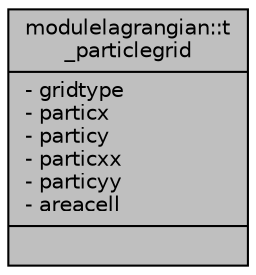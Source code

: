 digraph "modulelagrangian::t_particlegrid"
{
 // LATEX_PDF_SIZE
  edge [fontname="Helvetica",fontsize="10",labelfontname="Helvetica",labelfontsize="10"];
  node [fontname="Helvetica",fontsize="10",shape=record];
  Node1 [label="{modulelagrangian::t\l_particlegrid\n|- gridtype\l- particx\l- particy\l- particxx\l- particyy\l- areacell\l|}",height=0.2,width=0.4,color="black", fillcolor="grey75", style="filled", fontcolor="black",tooltip=" "];
}

